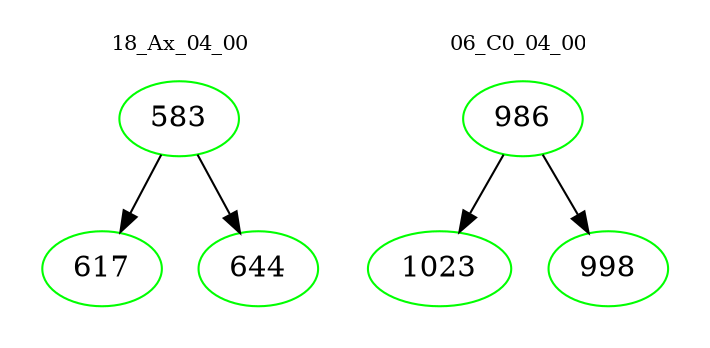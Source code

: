 digraph{
subgraph cluster_0 {
color = white
label = "18_Ax_04_00";
fontsize=10;
T0_583 [label="583", color="green"]
T0_583 -> T0_617 [color="black"]
T0_617 [label="617", color="green"]
T0_583 -> T0_644 [color="black"]
T0_644 [label="644", color="green"]
}
subgraph cluster_1 {
color = white
label = "06_C0_04_00";
fontsize=10;
T1_986 [label="986", color="green"]
T1_986 -> T1_1023 [color="black"]
T1_1023 [label="1023", color="green"]
T1_986 -> T1_998 [color="black"]
T1_998 [label="998", color="green"]
}
}
